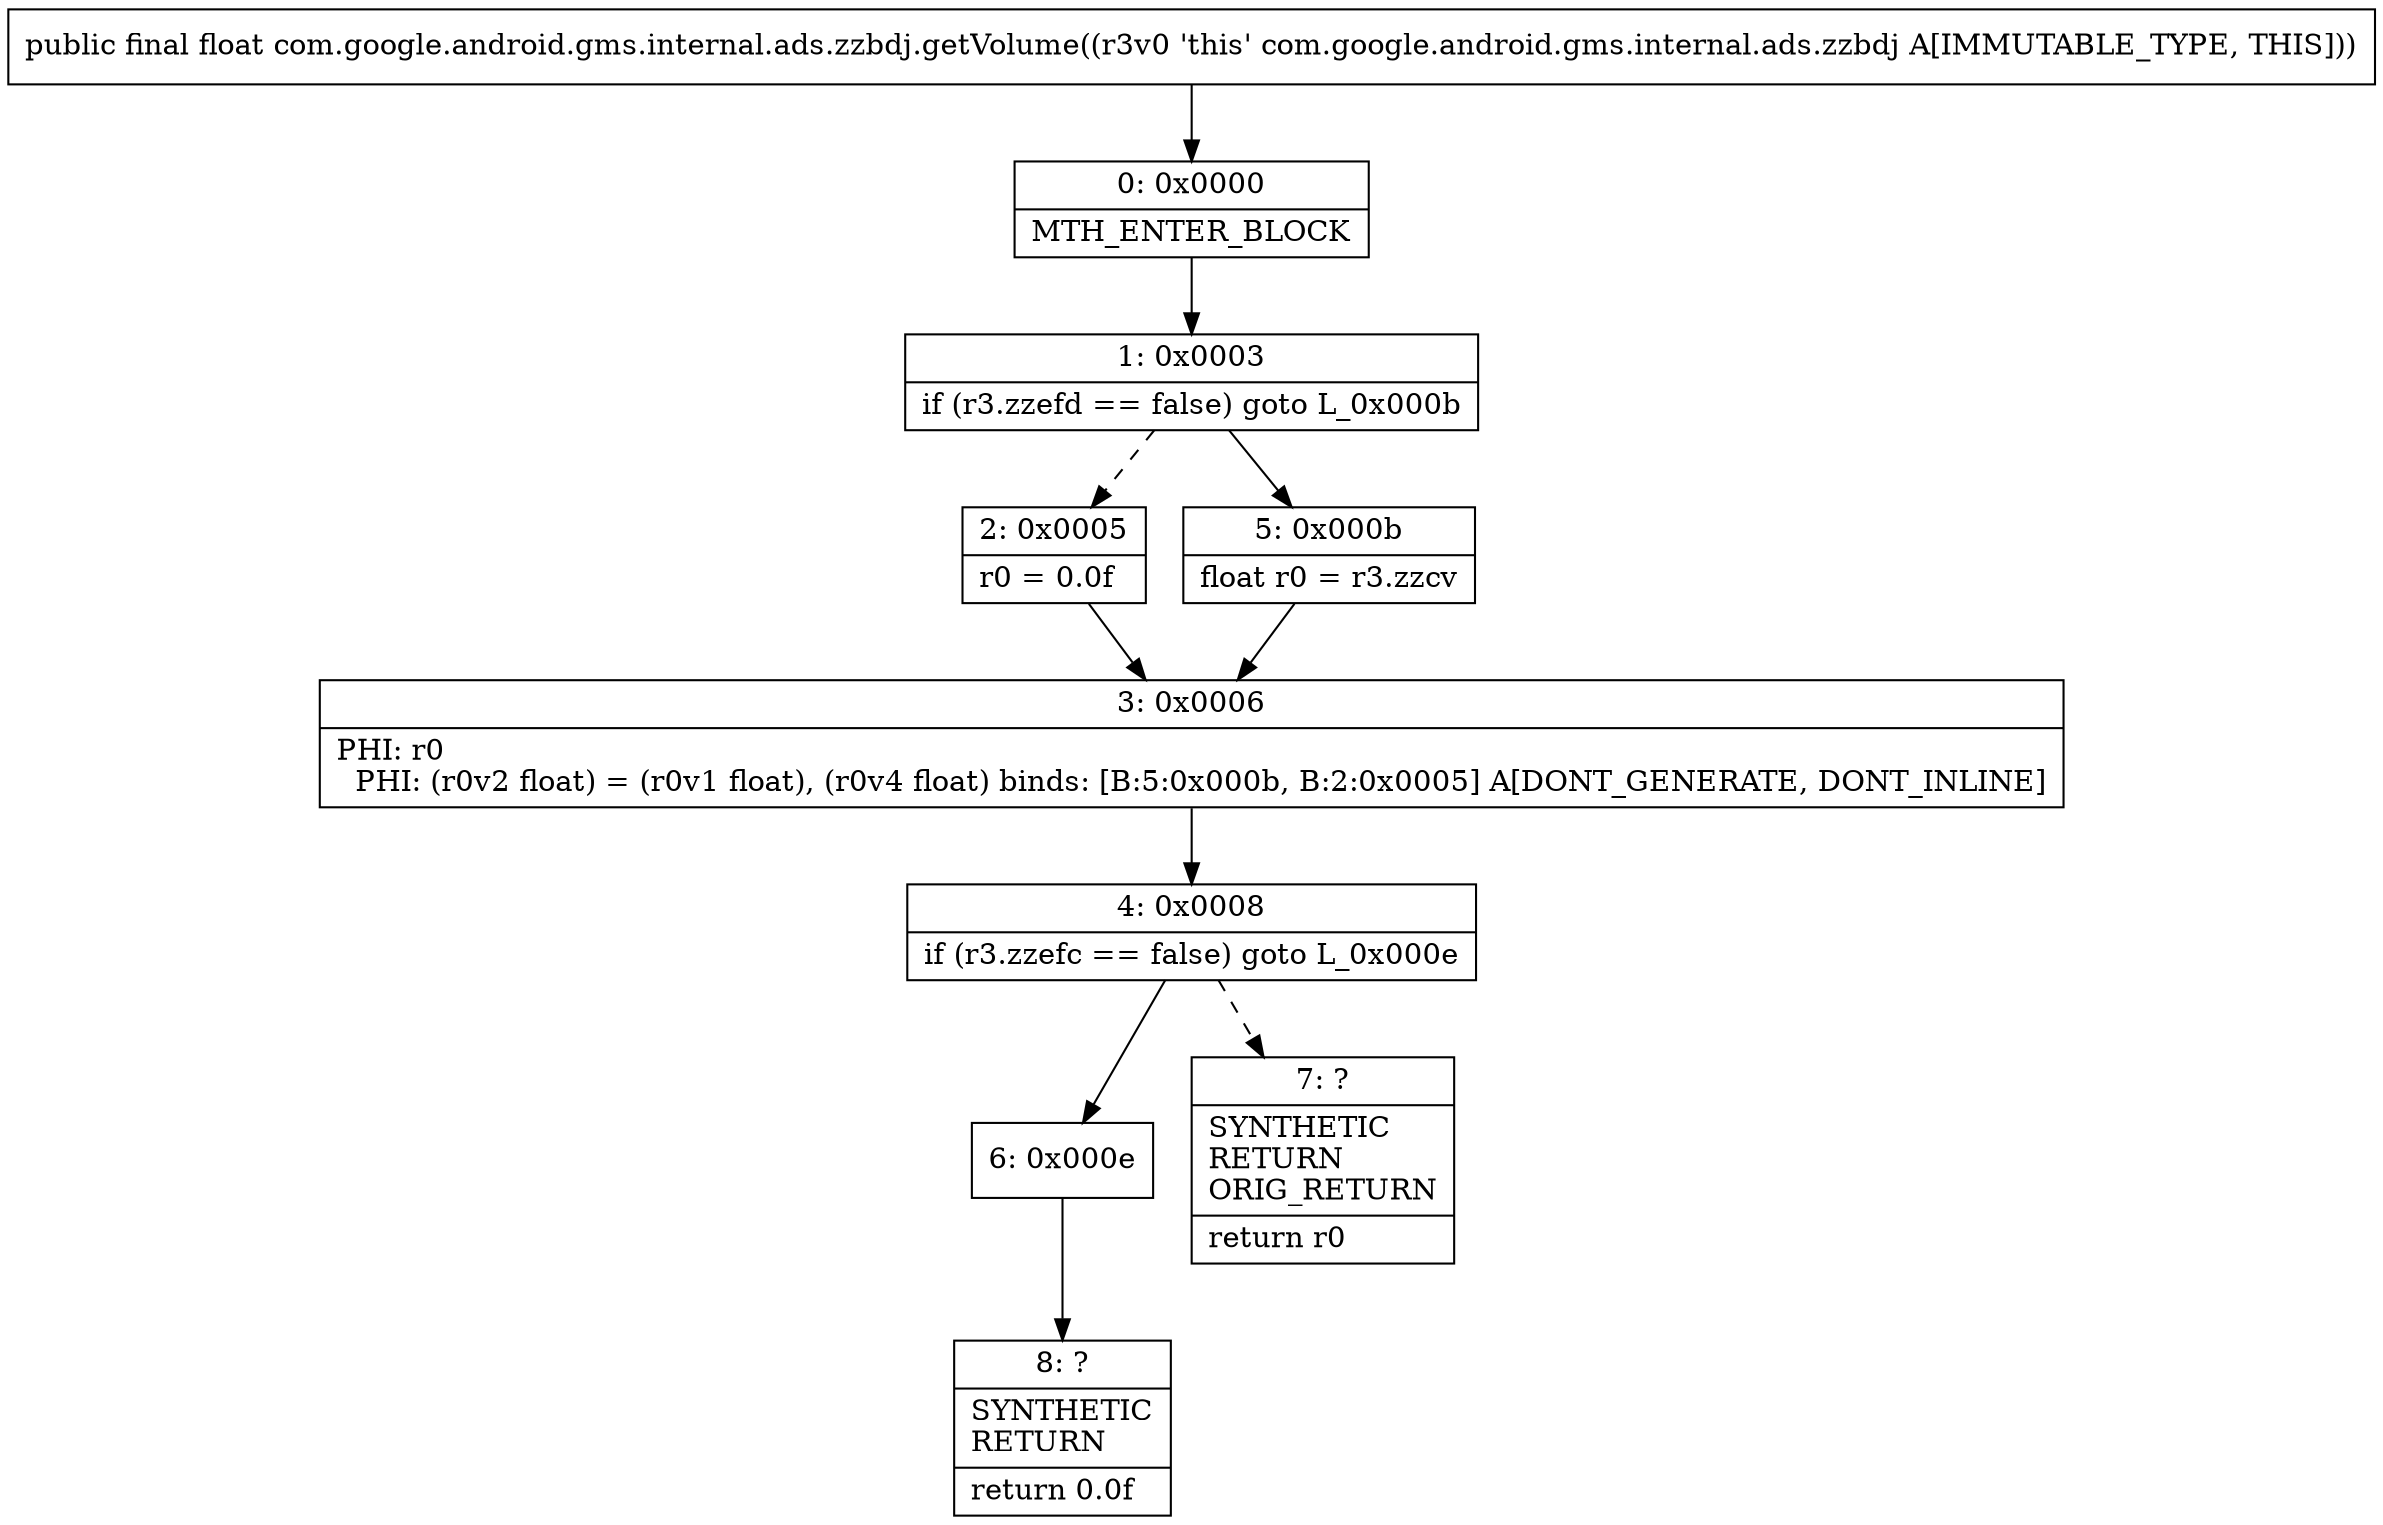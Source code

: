 digraph "CFG forcom.google.android.gms.internal.ads.zzbdj.getVolume()F" {
Node_0 [shape=record,label="{0\:\ 0x0000|MTH_ENTER_BLOCK\l}"];
Node_1 [shape=record,label="{1\:\ 0x0003|if (r3.zzefd == false) goto L_0x000b\l}"];
Node_2 [shape=record,label="{2\:\ 0x0005|r0 = 0.0f\l}"];
Node_3 [shape=record,label="{3\:\ 0x0006|PHI: r0 \l  PHI: (r0v2 float) = (r0v1 float), (r0v4 float) binds: [B:5:0x000b, B:2:0x0005] A[DONT_GENERATE, DONT_INLINE]\l}"];
Node_4 [shape=record,label="{4\:\ 0x0008|if (r3.zzefc == false) goto L_0x000e\l}"];
Node_5 [shape=record,label="{5\:\ 0x000b|float r0 = r3.zzcv\l}"];
Node_6 [shape=record,label="{6\:\ 0x000e}"];
Node_7 [shape=record,label="{7\:\ ?|SYNTHETIC\lRETURN\lORIG_RETURN\l|return r0\l}"];
Node_8 [shape=record,label="{8\:\ ?|SYNTHETIC\lRETURN\l|return 0.0f\l}"];
MethodNode[shape=record,label="{public final float com.google.android.gms.internal.ads.zzbdj.getVolume((r3v0 'this' com.google.android.gms.internal.ads.zzbdj A[IMMUTABLE_TYPE, THIS])) }"];
MethodNode -> Node_0;
Node_0 -> Node_1;
Node_1 -> Node_2[style=dashed];
Node_1 -> Node_5;
Node_2 -> Node_3;
Node_3 -> Node_4;
Node_4 -> Node_6;
Node_4 -> Node_7[style=dashed];
Node_5 -> Node_3;
Node_6 -> Node_8;
}

